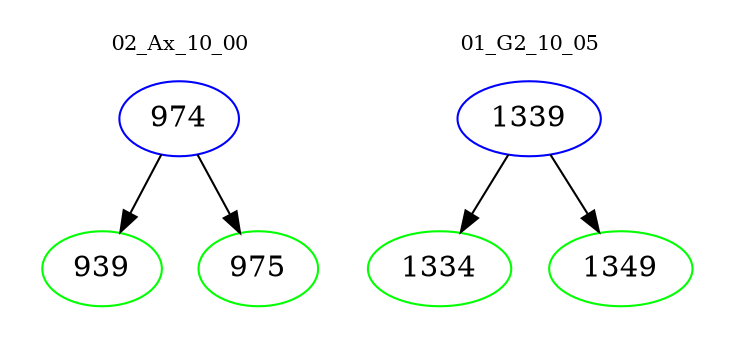 digraph{
subgraph cluster_0 {
color = white
label = "02_Ax_10_00";
fontsize=10;
T0_974 [label="974", color="blue"]
T0_974 -> T0_939 [color="black"]
T0_939 [label="939", color="green"]
T0_974 -> T0_975 [color="black"]
T0_975 [label="975", color="green"]
}
subgraph cluster_1 {
color = white
label = "01_G2_10_05";
fontsize=10;
T1_1339 [label="1339", color="blue"]
T1_1339 -> T1_1334 [color="black"]
T1_1334 [label="1334", color="green"]
T1_1339 -> T1_1349 [color="black"]
T1_1349 [label="1349", color="green"]
}
}
